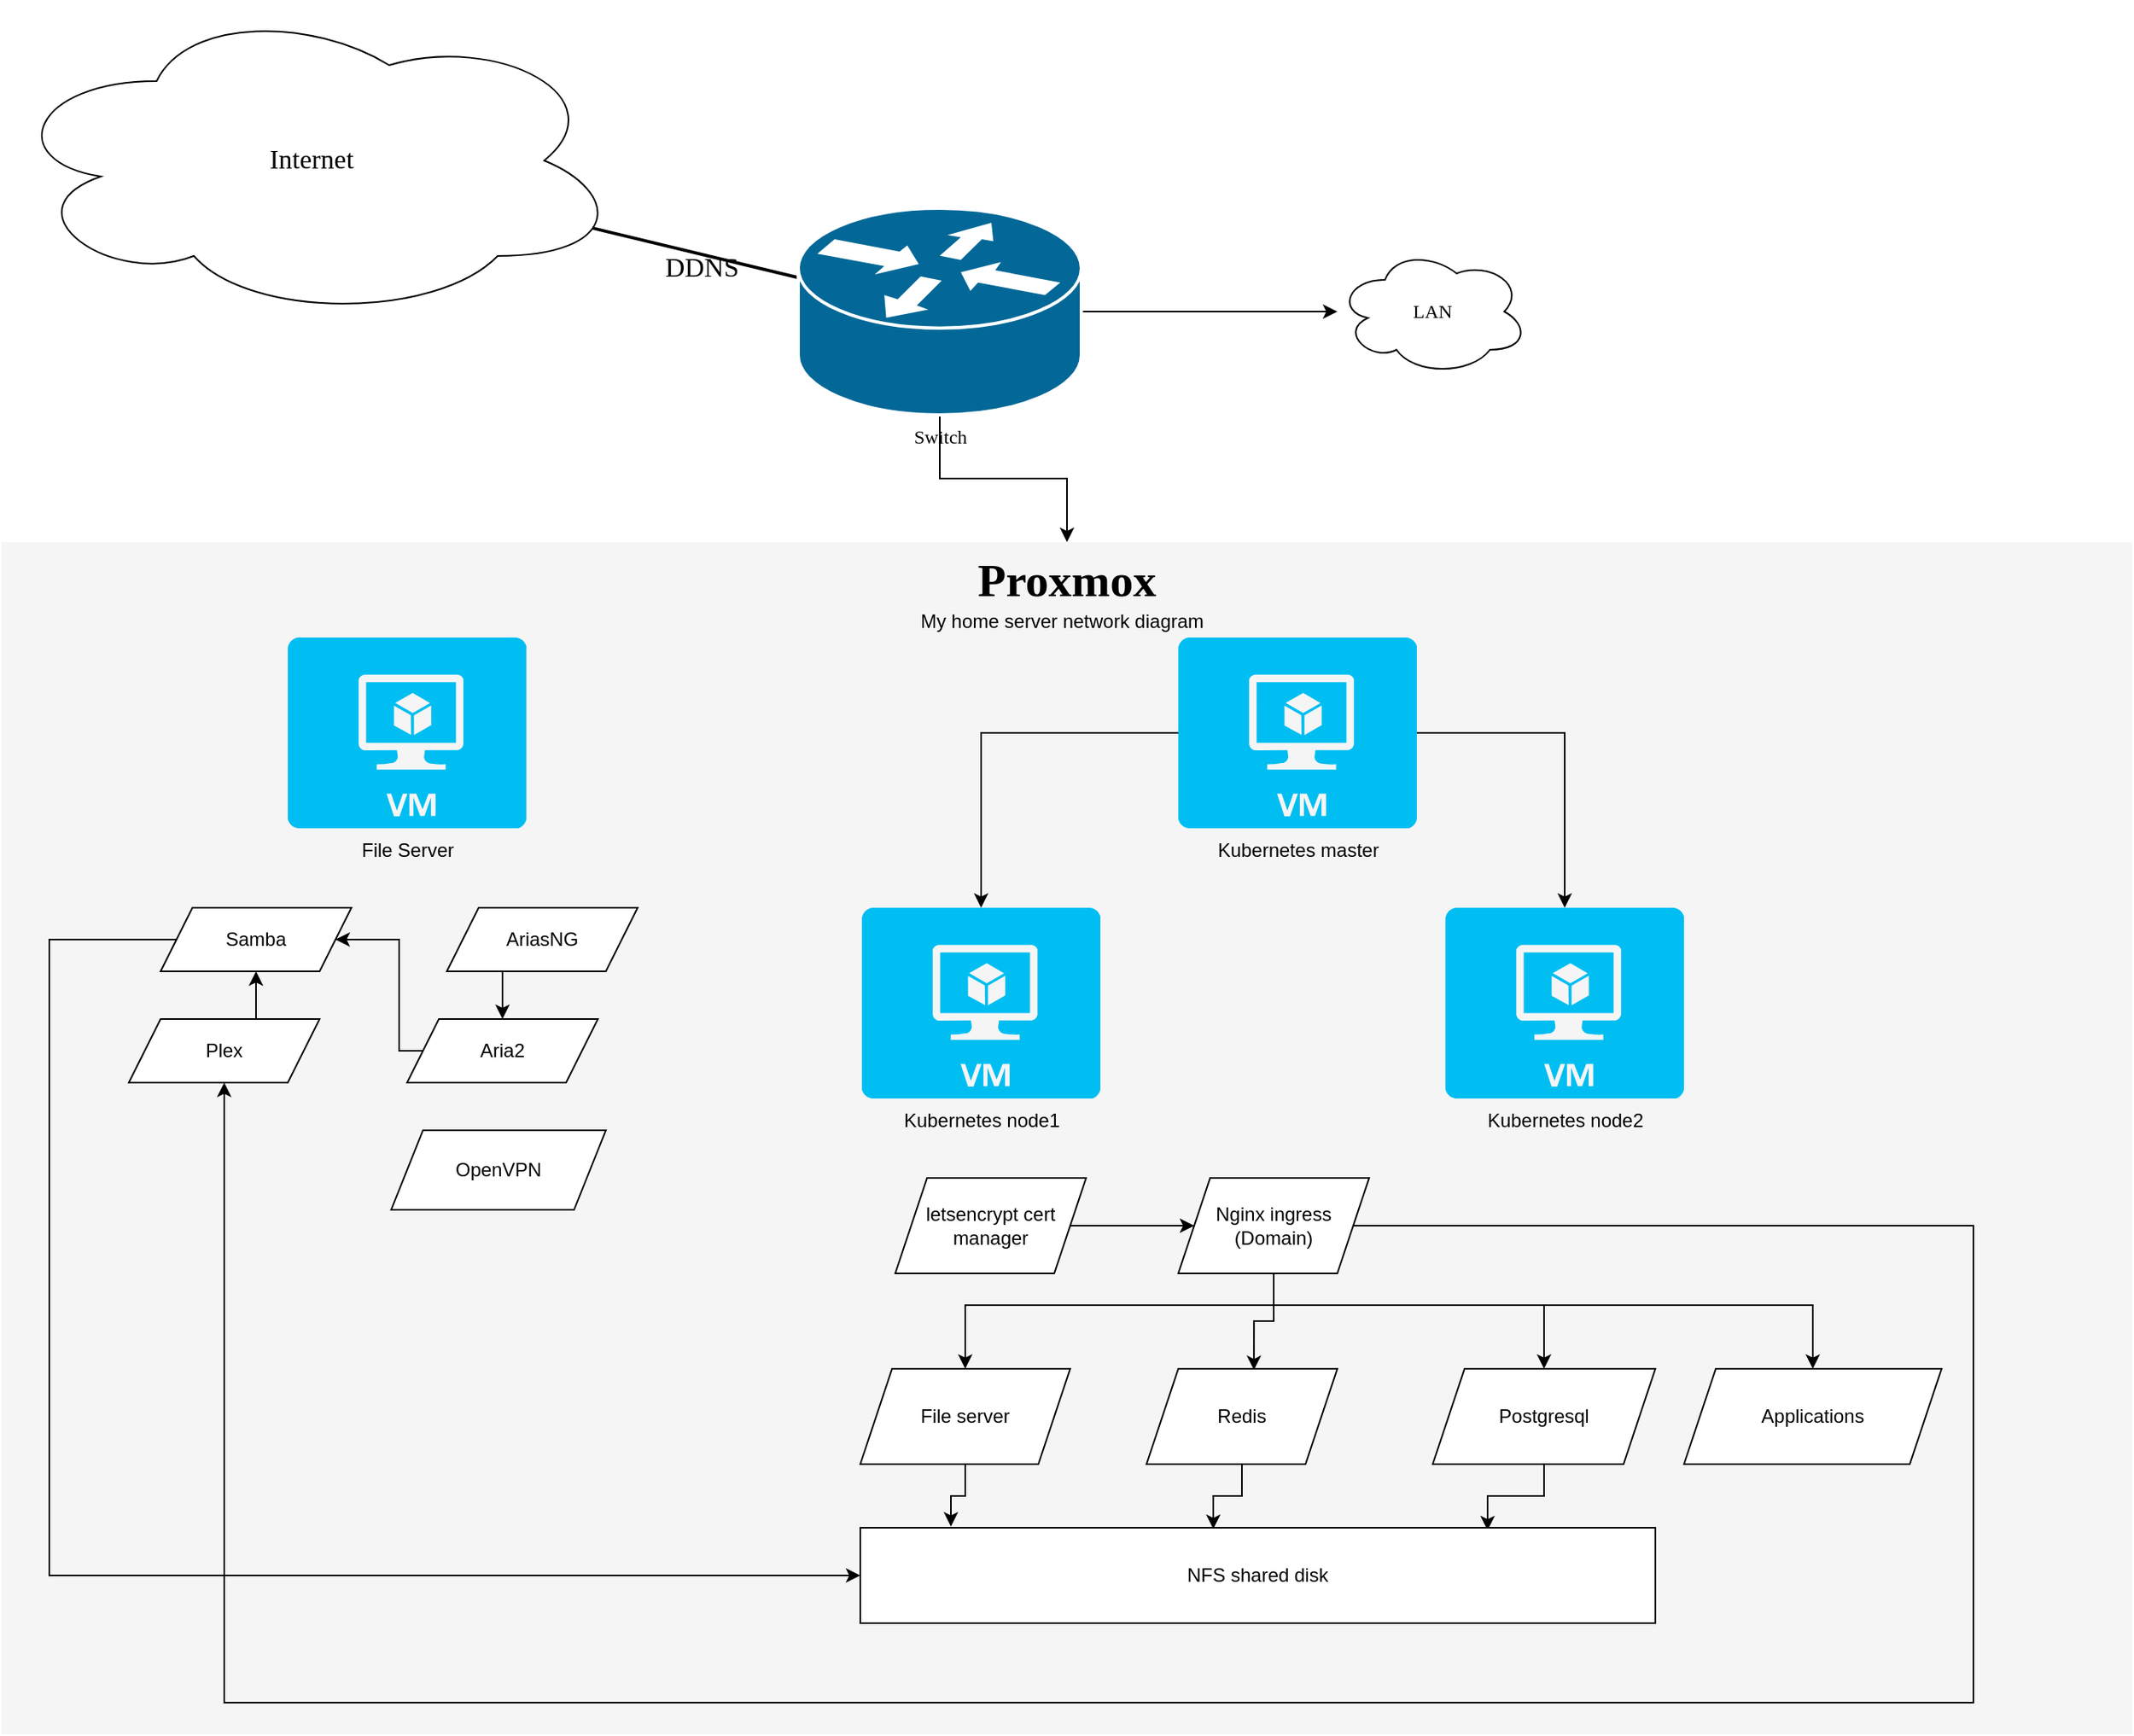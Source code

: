 <mxfile version="13.7.7" type="github">
  <diagram name="Page-1" id="c37626ed-c26b-45fb-9056-f9ebc6bb27b6">
    <mxGraphModel dx="1536" dy="1667" grid="1" gridSize="10" guides="1" tooltips="1" connect="1" arrows="1" fold="1" page="1" pageScale="1" pageWidth="1100" pageHeight="850" background="#ffffff" math="0" shadow="0">
      <root>
        <mxCell id="0" />
        <mxCell id="1" parent="0" />
        <mxCell id="1c7a67bf8fd3230f-83" value="&lt;font style=&quot;font-size: 29px&quot;&gt;Proxmox&lt;/font&gt;" style="whiteSpace=wrap;html=1;rounded=0;shadow=0;comic=0;strokeWidth=1;fontFamily=Verdana;fontSize=14;fillColor=#f5f5f5;strokeColor=none;verticalAlign=top;fontStyle=1" parent="1" vertex="1">
          <mxGeometry x="130" y="-350" width="1340" height="750" as="geometry" />
        </mxCell>
        <mxCell id="1c7a67bf8fd3230f-13" value="LAN" style="ellipse;shape=cloud;whiteSpace=wrap;html=1;rounded=0;shadow=0;comic=0;strokeWidth=1;fontFamily=Verdana;fontSize=12;" parent="1" vertex="1">
          <mxGeometry x="970" y="-535" width="120" height="80" as="geometry" />
        </mxCell>
        <mxCell id="1c7a67bf8fd3230f-15" value="&lt;font style=&quot;font-size: 17px&quot;&gt;Internet&lt;/font&gt;" style="ellipse;shape=cloud;whiteSpace=wrap;html=1;rounded=0;shadow=0;comic=0;strokeWidth=1;fontFamily=Verdana;fontSize=12;" parent="1" vertex="1">
          <mxGeometry x="130" y="-690" width="390" height="200" as="geometry" />
        </mxCell>
        <mxCell id="1c7a67bf8fd3230f-52" value="&lt;font style=&quot;font-size: 17px&quot;&gt;DDNS&lt;/font&gt;" style="edgeStyle=none;html=1;labelBackgroundColor=none;startFill=0;endArrow=none;endFill=0;strokeWidth=2;fontFamily=Verdana;fontSize=12;jumpSize=2;" parent="1" source="1c7a67bf8fd3230f-48" target="1c7a67bf8fd3230f-15" edge="1">
          <mxGeometry x="-0.08" y="9" relative="1" as="geometry">
            <mxPoint as="offset" />
          </mxGeometry>
        </mxCell>
        <mxCell id="B7QgO8ZQCr87eSy6d4l8-10" style="edgeStyle=orthogonalEdgeStyle;rounded=0;orthogonalLoop=1;jettySize=auto;html=1;" edge="1" parent="1" source="1c7a67bf8fd3230f-48" target="1c7a67bf8fd3230f-13">
          <mxGeometry relative="1" as="geometry" />
        </mxCell>
        <mxCell id="B7QgO8ZQCr87eSy6d4l8-11" style="edgeStyle=orthogonalEdgeStyle;rounded=0;orthogonalLoop=1;jettySize=auto;html=1;" edge="1" parent="1" source="1c7a67bf8fd3230f-48" target="1c7a67bf8fd3230f-83">
          <mxGeometry relative="1" as="geometry" />
        </mxCell>
        <mxCell id="1c7a67bf8fd3230f-48" value="Switch" style="shape=mxgraph.cisco.routers.router;html=1;dashed=0;fillColor=#036897;strokeColor=#ffffff;strokeWidth=2;verticalLabelPosition=bottom;verticalAlign=top;rounded=0;shadow=0;comic=0;fontFamily=Verdana;fontSize=12;" parent="1" vertex="1">
          <mxGeometry x="631" y="-560" width="178" height="130" as="geometry" />
        </mxCell>
        <mxCell id="B7QgO8ZQCr87eSy6d4l8-1" value="File Server" style="verticalLabelPosition=bottom;html=1;verticalAlign=top;align=center;strokeColor=none;fillColor=#00BEF2;shape=mxgraph.azure.virtual_machine;" vertex="1" parent="1">
          <mxGeometry x="310" y="-290" width="150" height="120" as="geometry" />
        </mxCell>
        <mxCell id="B7QgO8ZQCr87eSy6d4l8-4" value="Kubernetes node2" style="verticalLabelPosition=bottom;html=1;verticalAlign=top;align=center;strokeColor=none;fillColor=#00BEF2;shape=mxgraph.azure.virtual_machine;" vertex="1" parent="1">
          <mxGeometry x="1038" y="-120" width="150" height="120" as="geometry" />
        </mxCell>
        <mxCell id="B7QgO8ZQCr87eSy6d4l8-5" value="Kubernetes node1" style="verticalLabelPosition=bottom;html=1;verticalAlign=top;align=center;strokeColor=none;fillColor=#00BEF2;shape=mxgraph.azure.virtual_machine;" vertex="1" parent="1">
          <mxGeometry x="671" y="-120" width="150" height="120" as="geometry" />
        </mxCell>
        <mxCell id="B7QgO8ZQCr87eSy6d4l8-8" style="edgeStyle=orthogonalEdgeStyle;rounded=0;orthogonalLoop=1;jettySize=auto;html=1;" edge="1" parent="1" source="B7QgO8ZQCr87eSy6d4l8-6" target="B7QgO8ZQCr87eSy6d4l8-5">
          <mxGeometry relative="1" as="geometry" />
        </mxCell>
        <mxCell id="B7QgO8ZQCr87eSy6d4l8-9" style="edgeStyle=orthogonalEdgeStyle;rounded=0;orthogonalLoop=1;jettySize=auto;html=1;" edge="1" parent="1" source="B7QgO8ZQCr87eSy6d4l8-6" target="B7QgO8ZQCr87eSy6d4l8-4">
          <mxGeometry relative="1" as="geometry" />
        </mxCell>
        <mxCell id="B7QgO8ZQCr87eSy6d4l8-6" value="Kubernetes master" style="verticalLabelPosition=bottom;html=1;verticalAlign=top;align=center;strokeColor=none;fillColor=#00BEF2;shape=mxgraph.azure.virtual_machine;" vertex="1" parent="1">
          <mxGeometry x="870" y="-290" width="150" height="120" as="geometry" />
        </mxCell>
        <mxCell id="B7QgO8ZQCr87eSy6d4l8-37" style="edgeStyle=orthogonalEdgeStyle;rounded=0;orthogonalLoop=1;jettySize=auto;html=1;entryX=0;entryY=0.5;entryDx=0;entryDy=0;" edge="1" parent="1" source="B7QgO8ZQCr87eSy6d4l8-19" target="B7QgO8ZQCr87eSy6d4l8-36">
          <mxGeometry relative="1" as="geometry">
            <Array as="points">
              <mxPoint x="160" y="-100" />
              <mxPoint x="160" y="300" />
            </Array>
          </mxGeometry>
        </mxCell>
        <mxCell id="B7QgO8ZQCr87eSy6d4l8-19" value="Samba" style="shape=parallelogram;perimeter=parallelogramPerimeter;whiteSpace=wrap;html=1;fixedSize=1;" vertex="1" parent="1">
          <mxGeometry x="230" y="-120" width="120" height="40" as="geometry" />
        </mxCell>
        <mxCell id="B7QgO8ZQCr87eSy6d4l8-26" style="edgeStyle=orthogonalEdgeStyle;rounded=0;orthogonalLoop=1;jettySize=auto;html=1;entryX=0.5;entryY=1;entryDx=0;entryDy=0;" edge="1" parent="1" source="B7QgO8ZQCr87eSy6d4l8-20" target="B7QgO8ZQCr87eSy6d4l8-19">
          <mxGeometry relative="1" as="geometry">
            <Array as="points">
              <mxPoint x="290" y="-60" />
              <mxPoint x="290" y="-60" />
            </Array>
          </mxGeometry>
        </mxCell>
        <mxCell id="B7QgO8ZQCr87eSy6d4l8-20" value="Plex" style="shape=parallelogram;perimeter=parallelogramPerimeter;whiteSpace=wrap;html=1;fixedSize=1;" vertex="1" parent="1">
          <mxGeometry x="210" y="-50" width="120" height="40" as="geometry" />
        </mxCell>
        <mxCell id="B7QgO8ZQCr87eSy6d4l8-25" style="edgeStyle=orthogonalEdgeStyle;rounded=0;orthogonalLoop=1;jettySize=auto;html=1;entryX=1;entryY=0.5;entryDx=0;entryDy=0;" edge="1" parent="1" source="B7QgO8ZQCr87eSy6d4l8-21" target="B7QgO8ZQCr87eSy6d4l8-19">
          <mxGeometry relative="1" as="geometry">
            <Array as="points">
              <mxPoint x="380" y="-30" />
              <mxPoint x="380" y="-100" />
            </Array>
          </mxGeometry>
        </mxCell>
        <mxCell id="B7QgO8ZQCr87eSy6d4l8-21" value="Aria2" style="shape=parallelogram;perimeter=parallelogramPerimeter;whiteSpace=wrap;html=1;fixedSize=1;" vertex="1" parent="1">
          <mxGeometry x="385" y="-50" width="120" height="40" as="geometry" />
        </mxCell>
        <mxCell id="B7QgO8ZQCr87eSy6d4l8-23" style="edgeStyle=orthogonalEdgeStyle;rounded=0;orthogonalLoop=1;jettySize=auto;html=1;entryX=0.5;entryY=0;entryDx=0;entryDy=0;" edge="1" parent="1" source="B7QgO8ZQCr87eSy6d4l8-22" target="B7QgO8ZQCr87eSy6d4l8-21">
          <mxGeometry relative="1" as="geometry">
            <Array as="points">
              <mxPoint x="445" y="-70" />
              <mxPoint x="445" y="-70" />
            </Array>
          </mxGeometry>
        </mxCell>
        <mxCell id="B7QgO8ZQCr87eSy6d4l8-22" value="AriasNG" style="shape=parallelogram;perimeter=parallelogramPerimeter;whiteSpace=wrap;html=1;fixedSize=1;" vertex="1" parent="1">
          <mxGeometry x="410" y="-120" width="120" height="40" as="geometry" />
        </mxCell>
        <mxCell id="B7QgO8ZQCr87eSy6d4l8-32" style="edgeStyle=orthogonalEdgeStyle;rounded=0;orthogonalLoop=1;jettySize=auto;html=1;entryX=0.563;entryY=0.013;entryDx=0;entryDy=0;entryPerimeter=0;" edge="1" parent="1" source="B7QgO8ZQCr87eSy6d4l8-27" target="B7QgO8ZQCr87eSy6d4l8-30">
          <mxGeometry relative="1" as="geometry" />
        </mxCell>
        <mxCell id="B7QgO8ZQCr87eSy6d4l8-33" style="edgeStyle=orthogonalEdgeStyle;rounded=0;orthogonalLoop=1;jettySize=auto;html=1;entryX=0.5;entryY=0;entryDx=0;entryDy=0;" edge="1" parent="1" source="B7QgO8ZQCr87eSy6d4l8-27" target="B7QgO8ZQCr87eSy6d4l8-29">
          <mxGeometry relative="1" as="geometry">
            <Array as="points">
              <mxPoint x="930" y="130" />
              <mxPoint x="736" y="130" />
            </Array>
          </mxGeometry>
        </mxCell>
        <mxCell id="B7QgO8ZQCr87eSy6d4l8-34" style="edgeStyle=orthogonalEdgeStyle;rounded=0;orthogonalLoop=1;jettySize=auto;html=1;entryX=0.5;entryY=0;entryDx=0;entryDy=0;" edge="1" parent="1" source="B7QgO8ZQCr87eSy6d4l8-27" target="B7QgO8ZQCr87eSy6d4l8-31">
          <mxGeometry relative="1" as="geometry">
            <Array as="points">
              <mxPoint x="930" y="130" />
              <mxPoint x="1100" y="130" />
            </Array>
          </mxGeometry>
        </mxCell>
        <mxCell id="B7QgO8ZQCr87eSy6d4l8-41" style="edgeStyle=orthogonalEdgeStyle;rounded=0;orthogonalLoop=1;jettySize=auto;html=1;entryX=0.5;entryY=1;entryDx=0;entryDy=0;" edge="1" parent="1" source="B7QgO8ZQCr87eSy6d4l8-27" target="B7QgO8ZQCr87eSy6d4l8-20">
          <mxGeometry relative="1" as="geometry">
            <Array as="points">
              <mxPoint x="1370" y="80" />
              <mxPoint x="1370" y="380" />
              <mxPoint x="270" y="380" />
            </Array>
          </mxGeometry>
        </mxCell>
        <mxCell id="B7QgO8ZQCr87eSy6d4l8-55" style="edgeStyle=orthogonalEdgeStyle;rounded=0;jumpSize=2;orthogonalLoop=1;jettySize=auto;html=1;entryX=0.5;entryY=0;entryDx=0;entryDy=0;strokeWidth=1;" edge="1" parent="1" source="B7QgO8ZQCr87eSy6d4l8-27" target="B7QgO8ZQCr87eSy6d4l8-52">
          <mxGeometry relative="1" as="geometry">
            <Array as="points">
              <mxPoint x="930" y="130" />
              <mxPoint x="1269" y="130" />
            </Array>
          </mxGeometry>
        </mxCell>
        <mxCell id="B7QgO8ZQCr87eSy6d4l8-27" value="Nginx ingress&lt;br&gt;(Domain)" style="shape=parallelogram;perimeter=parallelogramPerimeter;whiteSpace=wrap;html=1;fixedSize=1;" vertex="1" parent="1">
          <mxGeometry x="870" y="50" width="120" height="60" as="geometry" />
        </mxCell>
        <mxCell id="B7QgO8ZQCr87eSy6d4l8-35" style="edgeStyle=orthogonalEdgeStyle;rounded=0;orthogonalLoop=1;jettySize=auto;html=1;entryX=0;entryY=0.5;entryDx=0;entryDy=0;" edge="1" parent="1" source="B7QgO8ZQCr87eSy6d4l8-28" target="B7QgO8ZQCr87eSy6d4l8-27">
          <mxGeometry relative="1" as="geometry" />
        </mxCell>
        <mxCell id="B7QgO8ZQCr87eSy6d4l8-28" value="letsencrypt cert manager" style="shape=parallelogram;perimeter=parallelogramPerimeter;whiteSpace=wrap;html=1;fixedSize=1;" vertex="1" parent="1">
          <mxGeometry x="692" y="50" width="120" height="60" as="geometry" />
        </mxCell>
        <mxCell id="B7QgO8ZQCr87eSy6d4l8-38" style="edgeStyle=orthogonalEdgeStyle;rounded=0;orthogonalLoop=1;jettySize=auto;html=1;entryX=0.114;entryY=-0.013;entryDx=0;entryDy=0;entryPerimeter=0;" edge="1" parent="1" source="B7QgO8ZQCr87eSy6d4l8-29" target="B7QgO8ZQCr87eSy6d4l8-36">
          <mxGeometry relative="1" as="geometry" />
        </mxCell>
        <mxCell id="B7QgO8ZQCr87eSy6d4l8-29" value="File server" style="shape=parallelogram;perimeter=parallelogramPerimeter;whiteSpace=wrap;html=1;fixedSize=1;" vertex="1" parent="1">
          <mxGeometry x="670" y="170" width="132" height="60" as="geometry" />
        </mxCell>
        <mxCell id="B7QgO8ZQCr87eSy6d4l8-39" style="edgeStyle=orthogonalEdgeStyle;rounded=0;orthogonalLoop=1;jettySize=auto;html=1;entryX=0.444;entryY=0.013;entryDx=0;entryDy=0;entryPerimeter=0;" edge="1" parent="1" source="B7QgO8ZQCr87eSy6d4l8-30" target="B7QgO8ZQCr87eSy6d4l8-36">
          <mxGeometry relative="1" as="geometry" />
        </mxCell>
        <mxCell id="B7QgO8ZQCr87eSy6d4l8-30" value="Redis" style="shape=parallelogram;perimeter=parallelogramPerimeter;whiteSpace=wrap;html=1;fixedSize=1;" vertex="1" parent="1">
          <mxGeometry x="850" y="170" width="120" height="60" as="geometry" />
        </mxCell>
        <mxCell id="B7QgO8ZQCr87eSy6d4l8-40" style="edgeStyle=orthogonalEdgeStyle;rounded=0;orthogonalLoop=1;jettySize=auto;html=1;entryX=0.789;entryY=0.027;entryDx=0;entryDy=0;entryPerimeter=0;" edge="1" parent="1" source="B7QgO8ZQCr87eSy6d4l8-31" target="B7QgO8ZQCr87eSy6d4l8-36">
          <mxGeometry relative="1" as="geometry" />
        </mxCell>
        <mxCell id="B7QgO8ZQCr87eSy6d4l8-31" value="Postgresql" style="shape=parallelogram;perimeter=parallelogramPerimeter;whiteSpace=wrap;html=1;fixedSize=1;" vertex="1" parent="1">
          <mxGeometry x="1030" y="170" width="140" height="60" as="geometry" />
        </mxCell>
        <mxCell id="B7QgO8ZQCr87eSy6d4l8-36" value="NFS shared disk" style="rounded=0;whiteSpace=wrap;html=1;" vertex="1" parent="1">
          <mxGeometry x="670" y="270" width="500" height="60" as="geometry" />
        </mxCell>
        <mxCell id="B7QgO8ZQCr87eSy6d4l8-42" value="" style="shape=image;html=1;verticalAlign=top;verticalLabelPosition=bottom;labelBackgroundColor=#ffffff;imageAspect=0;aspect=fixed;image=https://cdn4.iconfinder.com/data/icons/logos-and-brands/512/97_Docker_logo_logos-128.png" vertex="1" parent="1">
          <mxGeometry x="247" y="-109" width="20" height="20" as="geometry" />
        </mxCell>
        <mxCell id="B7QgO8ZQCr87eSy6d4l8-43" value="" style="shape=image;html=1;verticalAlign=top;verticalLabelPosition=bottom;labelBackgroundColor=#ffffff;imageAspect=0;aspect=fixed;image=https://cdn4.iconfinder.com/data/icons/logos-and-brands/512/97_Docker_logo_logos-128.png" vertex="1" parent="1">
          <mxGeometry x="227" y="-40" width="20" height="20" as="geometry" />
        </mxCell>
        <mxCell id="B7QgO8ZQCr87eSy6d4l8-44" value="" style="shape=image;html=1;verticalAlign=top;verticalLabelPosition=bottom;labelBackgroundColor=#ffffff;imageAspect=0;aspect=fixed;image=https://cdn4.iconfinder.com/data/icons/logos-and-brands/512/97_Docker_logo_logos-128.png" vertex="1" parent="1">
          <mxGeometry x="405" y="-40" width="20" height="20" as="geometry" />
        </mxCell>
        <mxCell id="B7QgO8ZQCr87eSy6d4l8-45" value="" style="shape=image;html=1;verticalAlign=top;verticalLabelPosition=bottom;labelBackgroundColor=#ffffff;imageAspect=0;aspect=fixed;image=https://cdn4.iconfinder.com/data/icons/logos-and-brands/512/97_Docker_logo_logos-128.png" vertex="1" parent="1">
          <mxGeometry x="425" y="-110" width="20" height="20" as="geometry" />
        </mxCell>
        <mxCell id="B7QgO8ZQCr87eSy6d4l8-46" value="" style="shape=image;html=1;verticalAlign=top;verticalLabelPosition=bottom;labelBackgroundColor=#ffffff;imageAspect=0;aspect=fixed;image=https://cdn4.iconfinder.com/data/icons/logos-and-brands/512/97_Docker_logo_logos-128.png" vertex="1" parent="1">
          <mxGeometry x="870" y="190" width="20" height="20" as="geometry" />
        </mxCell>
        <mxCell id="B7QgO8ZQCr87eSy6d4l8-47" value="" style="shape=image;html=1;verticalAlign=top;verticalLabelPosition=bottom;labelBackgroundColor=#ffffff;imageAspect=0;aspect=fixed;image=https://cdn4.iconfinder.com/data/icons/logos-and-brands/512/97_Docker_logo_logos-128.png" vertex="1" parent="1">
          <mxGeometry x="1050" y="190" width="20" height="20" as="geometry" />
        </mxCell>
        <mxCell id="B7QgO8ZQCr87eSy6d4l8-48" value="" style="shape=image;html=1;verticalAlign=top;verticalLabelPosition=bottom;labelBackgroundColor=#ffffff;imageAspect=0;aspect=fixed;image=https://cdn4.iconfinder.com/data/icons/logos-and-brands/512/97_Docker_logo_logos-128.png" vertex="1" parent="1">
          <mxGeometry x="687" y="190" width="20" height="20" as="geometry" />
        </mxCell>
        <mxCell id="B7QgO8ZQCr87eSy6d4l8-49" value="My home server network diagram" style="text;html=1;strokeColor=none;fillColor=none;align=center;verticalAlign=middle;whiteSpace=wrap;rounded=0;" vertex="1" parent="1">
          <mxGeometry x="692" y="-310" width="210" height="20" as="geometry" />
        </mxCell>
        <mxCell id="B7QgO8ZQCr87eSy6d4l8-50" value="OpenVPN" style="shape=parallelogram;perimeter=parallelogramPerimeter;whiteSpace=wrap;html=1;fixedSize=1;" vertex="1" parent="1">
          <mxGeometry x="375" y="20" width="135" height="50" as="geometry" />
        </mxCell>
        <mxCell id="B7QgO8ZQCr87eSy6d4l8-51" value="" style="shape=image;html=1;verticalAlign=top;verticalLabelPosition=bottom;labelBackgroundColor=#ffffff;imageAspect=0;aspect=fixed;image=https://cdn4.iconfinder.com/data/icons/logos-and-brands/512/97_Docker_logo_logos-128.png" vertex="1" parent="1">
          <mxGeometry x="396" y="35" width="20" height="20" as="geometry" />
        </mxCell>
        <mxCell id="B7QgO8ZQCr87eSy6d4l8-52" value="Applications" style="shape=parallelogram;perimeter=parallelogramPerimeter;whiteSpace=wrap;html=1;fixedSize=1;" vertex="1" parent="1">
          <mxGeometry x="1188" y="170" width="162" height="60" as="geometry" />
        </mxCell>
        <mxCell id="B7QgO8ZQCr87eSy6d4l8-54" value="" style="shape=image;html=1;verticalAlign=top;verticalLabelPosition=bottom;labelBackgroundColor=#ffffff;imageAspect=0;aspect=fixed;image=https://cdn4.iconfinder.com/data/icons/logos-and-brands/512/97_Docker_logo_logos-128.png" vertex="1" parent="1">
          <mxGeometry x="1210" y="190" width="20" height="20" as="geometry" />
        </mxCell>
      </root>
    </mxGraphModel>
  </diagram>
</mxfile>
